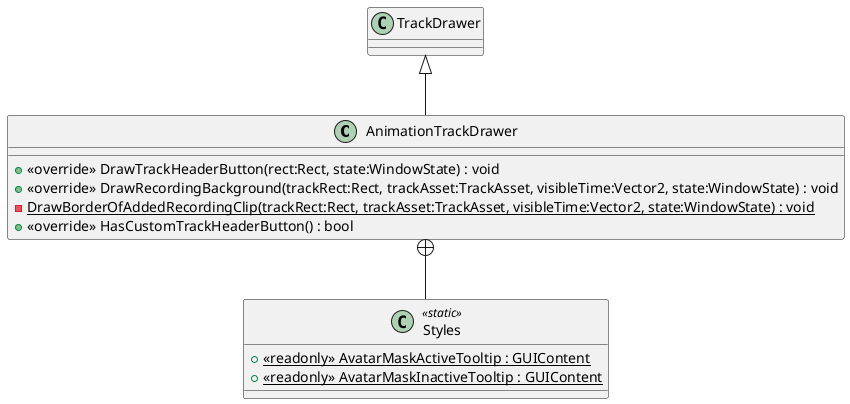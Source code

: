 @startuml
class AnimationTrackDrawer {
    + <<override>> DrawTrackHeaderButton(rect:Rect, state:WindowState) : void
    + <<override>> DrawRecordingBackground(trackRect:Rect, trackAsset:TrackAsset, visibleTime:Vector2, state:WindowState) : void
    {static} - DrawBorderOfAddedRecordingClip(trackRect:Rect, trackAsset:TrackAsset, visibleTime:Vector2, state:WindowState) : void
    + <<override>> HasCustomTrackHeaderButton() : bool
}
class Styles <<static>> {
    + {static} <<readonly>> AvatarMaskActiveTooltip : GUIContent
    + {static} <<readonly>> AvatarMaskInactiveTooltip : GUIContent
}
TrackDrawer <|-- AnimationTrackDrawer
AnimationTrackDrawer +-- Styles
@enduml
